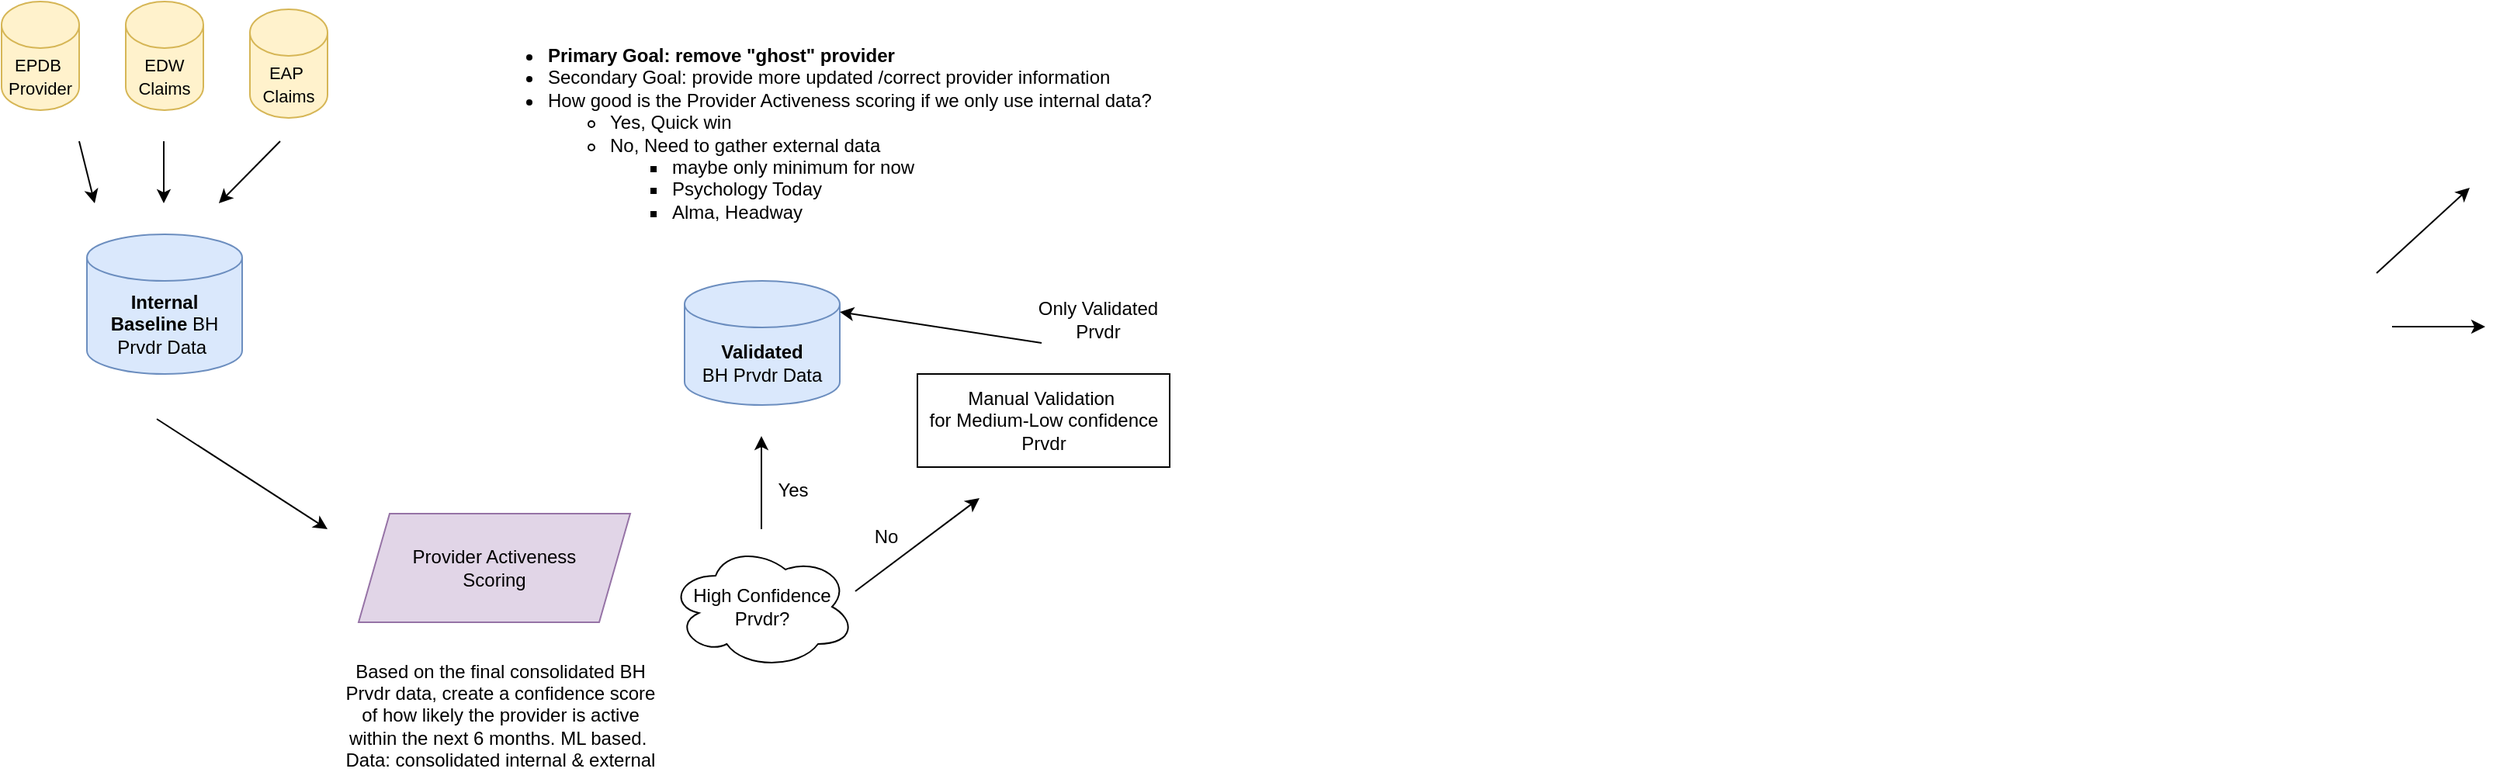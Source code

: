 <mxfile version="21.6.2" type="github">
  <diagram name="Page-1" id="TjVeeE-bJ644JjcEta67">
    <mxGraphModel dx="1328" dy="1683" grid="1" gridSize="10" guides="1" tooltips="1" connect="1" arrows="1" fold="1" page="1" pageScale="1" pageWidth="850" pageHeight="1100" math="0" shadow="0">
      <root>
        <mxCell id="0" />
        <mxCell id="1" parent="0" />
        <mxCell id="Y0CWCf-vrmVGF1hzHRmy-1" value="&lt;font style=&quot;font-size: 11px;&quot;&gt;EPDB&amp;nbsp;&lt;br&gt;Provider&lt;/font&gt;" style="shape=cylinder3;whiteSpace=wrap;html=1;boundedLbl=1;backgroundOutline=1;size=15;fillColor=#fff2cc;strokeColor=#d6b656;" parent="1" vertex="1">
          <mxGeometry x="70" y="-1010" width="50" height="70" as="geometry" />
        </mxCell>
        <mxCell id="Y0CWCf-vrmVGF1hzHRmy-2" value="&lt;font style=&quot;font-size: 11px;&quot;&gt;EDW Claims&lt;/font&gt;" style="shape=cylinder3;whiteSpace=wrap;html=1;boundedLbl=1;backgroundOutline=1;size=15;fillColor=#fff2cc;strokeColor=#d6b656;" parent="1" vertex="1">
          <mxGeometry x="150" y="-1010" width="50" height="70" as="geometry" />
        </mxCell>
        <mxCell id="Y0CWCf-vrmVGF1hzHRmy-3" value="" style="endArrow=classic;html=1;rounded=0;" parent="1" edge="1">
          <mxGeometry width="50" height="50" relative="1" as="geometry">
            <mxPoint x="120" y="-920" as="sourcePoint" />
            <mxPoint x="130" y="-880" as="targetPoint" />
          </mxGeometry>
        </mxCell>
        <mxCell id="Y0CWCf-vrmVGF1hzHRmy-4" value="" style="endArrow=classic;html=1;rounded=0;" parent="1" edge="1">
          <mxGeometry width="50" height="50" relative="1" as="geometry">
            <mxPoint x="174.5" y="-920" as="sourcePoint" />
            <mxPoint x="174.5" y="-880" as="targetPoint" />
          </mxGeometry>
        </mxCell>
        <mxCell id="Y0CWCf-vrmVGF1hzHRmy-5" value="" style="endArrow=classic;html=1;rounded=0;" parent="1" edge="1">
          <mxGeometry width="50" height="50" relative="1" as="geometry">
            <mxPoint x="249.5" y="-920" as="sourcePoint" />
            <mxPoint x="210" y="-880" as="targetPoint" />
          </mxGeometry>
        </mxCell>
        <mxCell id="Y0CWCf-vrmVGF1hzHRmy-7" value="&lt;b&gt;Internal &lt;br&gt;Baseline &lt;/b&gt;BH Prvdr Data&amp;nbsp;" style="shape=cylinder3;whiteSpace=wrap;html=1;boundedLbl=1;backgroundOutline=1;size=15;fillColor=#dae8fc;strokeColor=#6c8ebf;" parent="1" vertex="1">
          <mxGeometry x="125" y="-860" width="100" height="90" as="geometry" />
        </mxCell>
        <mxCell id="Y0CWCf-vrmVGF1hzHRmy-8" value="" style="endArrow=classic;html=1;rounded=0;" parent="1" edge="1">
          <mxGeometry width="50" height="50" relative="1" as="geometry">
            <mxPoint x="170" y="-741" as="sourcePoint" />
            <mxPoint x="280" y="-670" as="targetPoint" />
          </mxGeometry>
        </mxCell>
        <mxCell id="Y0CWCf-vrmVGF1hzHRmy-16" value="&lt;font style=&quot;font-size: 11px;&quot;&gt;EAP&amp;nbsp;&lt;br&gt;Claims&lt;/font&gt;" style="shape=cylinder3;whiteSpace=wrap;html=1;boundedLbl=1;backgroundOutline=1;size=15;fillColor=#fff2cc;strokeColor=#d6b656;" parent="1" vertex="1">
          <mxGeometry x="230" y="-1005" width="50" height="70" as="geometry" />
        </mxCell>
        <mxCell id="Y0CWCf-vrmVGF1hzHRmy-38" value="Provider Activeness&lt;br&gt;Scoring" style="shape=parallelogram;perimeter=parallelogramPerimeter;whiteSpace=wrap;html=1;fixedSize=1;fillColor=#e1d5e7;strokeColor=#9673a6;" parent="1" vertex="1">
          <mxGeometry x="300" y="-680" width="175" height="70" as="geometry" />
        </mxCell>
        <mxCell id="Y0CWCf-vrmVGF1hzHRmy-39" value="Based on the final consolidated BH Prvdr data, create a confidence score of how likely the provider is active within the next 6 months.&amp;nbsp;ML based.&amp;nbsp;&lt;br&gt;Data: consolidated internal &amp;amp; external" style="text;html=1;strokeColor=none;fillColor=none;align=center;verticalAlign=middle;whiteSpace=wrap;rounded=0;" parent="1" vertex="1">
          <mxGeometry x="290" y="-590" width="202.5" height="80" as="geometry" />
        </mxCell>
        <mxCell id="Y0CWCf-vrmVGF1hzHRmy-40" value="" style="endArrow=classic;html=1;rounded=0;" parent="1" edge="1">
          <mxGeometry width="50" height="50" relative="1" as="geometry">
            <mxPoint x="1610" y="-800.5" as="sourcePoint" />
            <mxPoint x="1670" y="-800.5" as="targetPoint" />
          </mxGeometry>
        </mxCell>
        <mxCell id="Y0CWCf-vrmVGF1hzHRmy-41" value="" style="endArrow=classic;html=1;rounded=0;" parent="1" edge="1">
          <mxGeometry width="50" height="50" relative="1" as="geometry">
            <mxPoint x="1600" y="-835" as="sourcePoint" />
            <mxPoint x="1660" y="-890" as="targetPoint" />
          </mxGeometry>
        </mxCell>
        <mxCell id="Y0CWCf-vrmVGF1hzHRmy-45" value="" style="endArrow=classic;html=1;rounded=0;" parent="1" edge="1">
          <mxGeometry width="50" height="50" relative="1" as="geometry">
            <mxPoint x="559.5" y="-670" as="sourcePoint" />
            <mxPoint x="559.5" y="-730" as="targetPoint" />
          </mxGeometry>
        </mxCell>
        <mxCell id="Y0CWCf-vrmVGF1hzHRmy-46" value="&lt;b&gt;Validated&lt;/b&gt;&lt;br&gt;BH Prvdr Data" style="shape=cylinder3;whiteSpace=wrap;html=1;boundedLbl=1;backgroundOutline=1;size=15;fillColor=#dae8fc;strokeColor=#6c8ebf;" parent="1" vertex="1">
          <mxGeometry x="510" y="-830" width="100" height="80" as="geometry" />
        </mxCell>
        <mxCell id="Y0CWCf-vrmVGF1hzHRmy-47" value="Yes" style="text;html=1;strokeColor=none;fillColor=none;align=center;verticalAlign=middle;whiteSpace=wrap;rounded=0;" parent="1" vertex="1">
          <mxGeometry x="550" y="-710" width="60" height="30" as="geometry" />
        </mxCell>
        <mxCell id="Y0CWCf-vrmVGF1hzHRmy-48" value="Manual Validation&amp;nbsp;&lt;br&gt;for Medium-Low confidence Prvdr" style="rounded=0;whiteSpace=wrap;html=1;" parent="1" vertex="1">
          <mxGeometry x="660" y="-770" width="162.5" height="60" as="geometry" />
        </mxCell>
        <mxCell id="Y0CWCf-vrmVGF1hzHRmy-49" value="" style="endArrow=classic;html=1;rounded=0;" parent="1" edge="1">
          <mxGeometry width="50" height="50" relative="1" as="geometry">
            <mxPoint x="620" y="-630" as="sourcePoint" />
            <mxPoint x="700" y="-690" as="targetPoint" />
          </mxGeometry>
        </mxCell>
        <mxCell id="Y0CWCf-vrmVGF1hzHRmy-50" value="High Confidence Prvdr?" style="ellipse;shape=cloud;whiteSpace=wrap;html=1;align=center;" parent="1" vertex="1">
          <mxGeometry x="500" y="-660" width="120" height="80" as="geometry" />
        </mxCell>
        <mxCell id="Y0CWCf-vrmVGF1hzHRmy-51" value="No" style="text;html=1;strokeColor=none;fillColor=none;align=center;verticalAlign=middle;whiteSpace=wrap;rounded=0;" parent="1" vertex="1">
          <mxGeometry x="610" y="-680" width="60" height="30" as="geometry" />
        </mxCell>
        <mxCell id="Y0CWCf-vrmVGF1hzHRmy-54" value="" style="endArrow=classic;html=1;rounded=0;" parent="1" edge="1">
          <mxGeometry width="50" height="50" relative="1" as="geometry">
            <mxPoint x="740" y="-790" as="sourcePoint" />
            <mxPoint x="610" y="-810" as="targetPoint" />
          </mxGeometry>
        </mxCell>
        <mxCell id="Y0CWCf-vrmVGF1hzHRmy-55" value="Only Validated Prvdr" style="text;html=1;strokeColor=none;fillColor=none;align=center;verticalAlign=middle;whiteSpace=wrap;rounded=0;" parent="1" vertex="1">
          <mxGeometry x="730" y="-820" width="92.5" height="30" as="geometry" />
        </mxCell>
        <mxCell id="qqAPJzGaAdO9q2L2U7it-1" value="&lt;ul&gt;&lt;li&gt;&lt;b&gt;Primary Goal: remove &quot;ghost&quot; provider&lt;/b&gt;&lt;/li&gt;&lt;li&gt;Secondary Goal: provide more updated /correct provider information&amp;nbsp;&lt;/li&gt;&lt;li&gt;How good is the Provider Activeness scoring if we only use internal data?&lt;/li&gt;&lt;ul&gt;&lt;li style=&quot;&quot;&gt;Yes, Quick win&lt;/li&gt;&lt;li style=&quot;&quot;&gt;No, Need to gather external data&amp;nbsp;&lt;/li&gt;&lt;ul&gt;&lt;li style=&quot;&quot;&gt;maybe only minimum for now&amp;nbsp;&lt;/li&gt;&lt;li style=&quot;&quot;&gt;Psychology Today&lt;/li&gt;&lt;li style=&quot;&quot;&gt;Alma, Headway&lt;/li&gt;&lt;/ul&gt;&lt;/ul&gt;&lt;/ul&gt;" style="text;html=1;strokeColor=none;fillColor=none;align=left;verticalAlign=middle;whiteSpace=wrap;rounded=0;" parent="1" vertex="1">
          <mxGeometry x="380" y="-990" width="440" height="130" as="geometry" />
        </mxCell>
      </root>
    </mxGraphModel>
  </diagram>
</mxfile>

